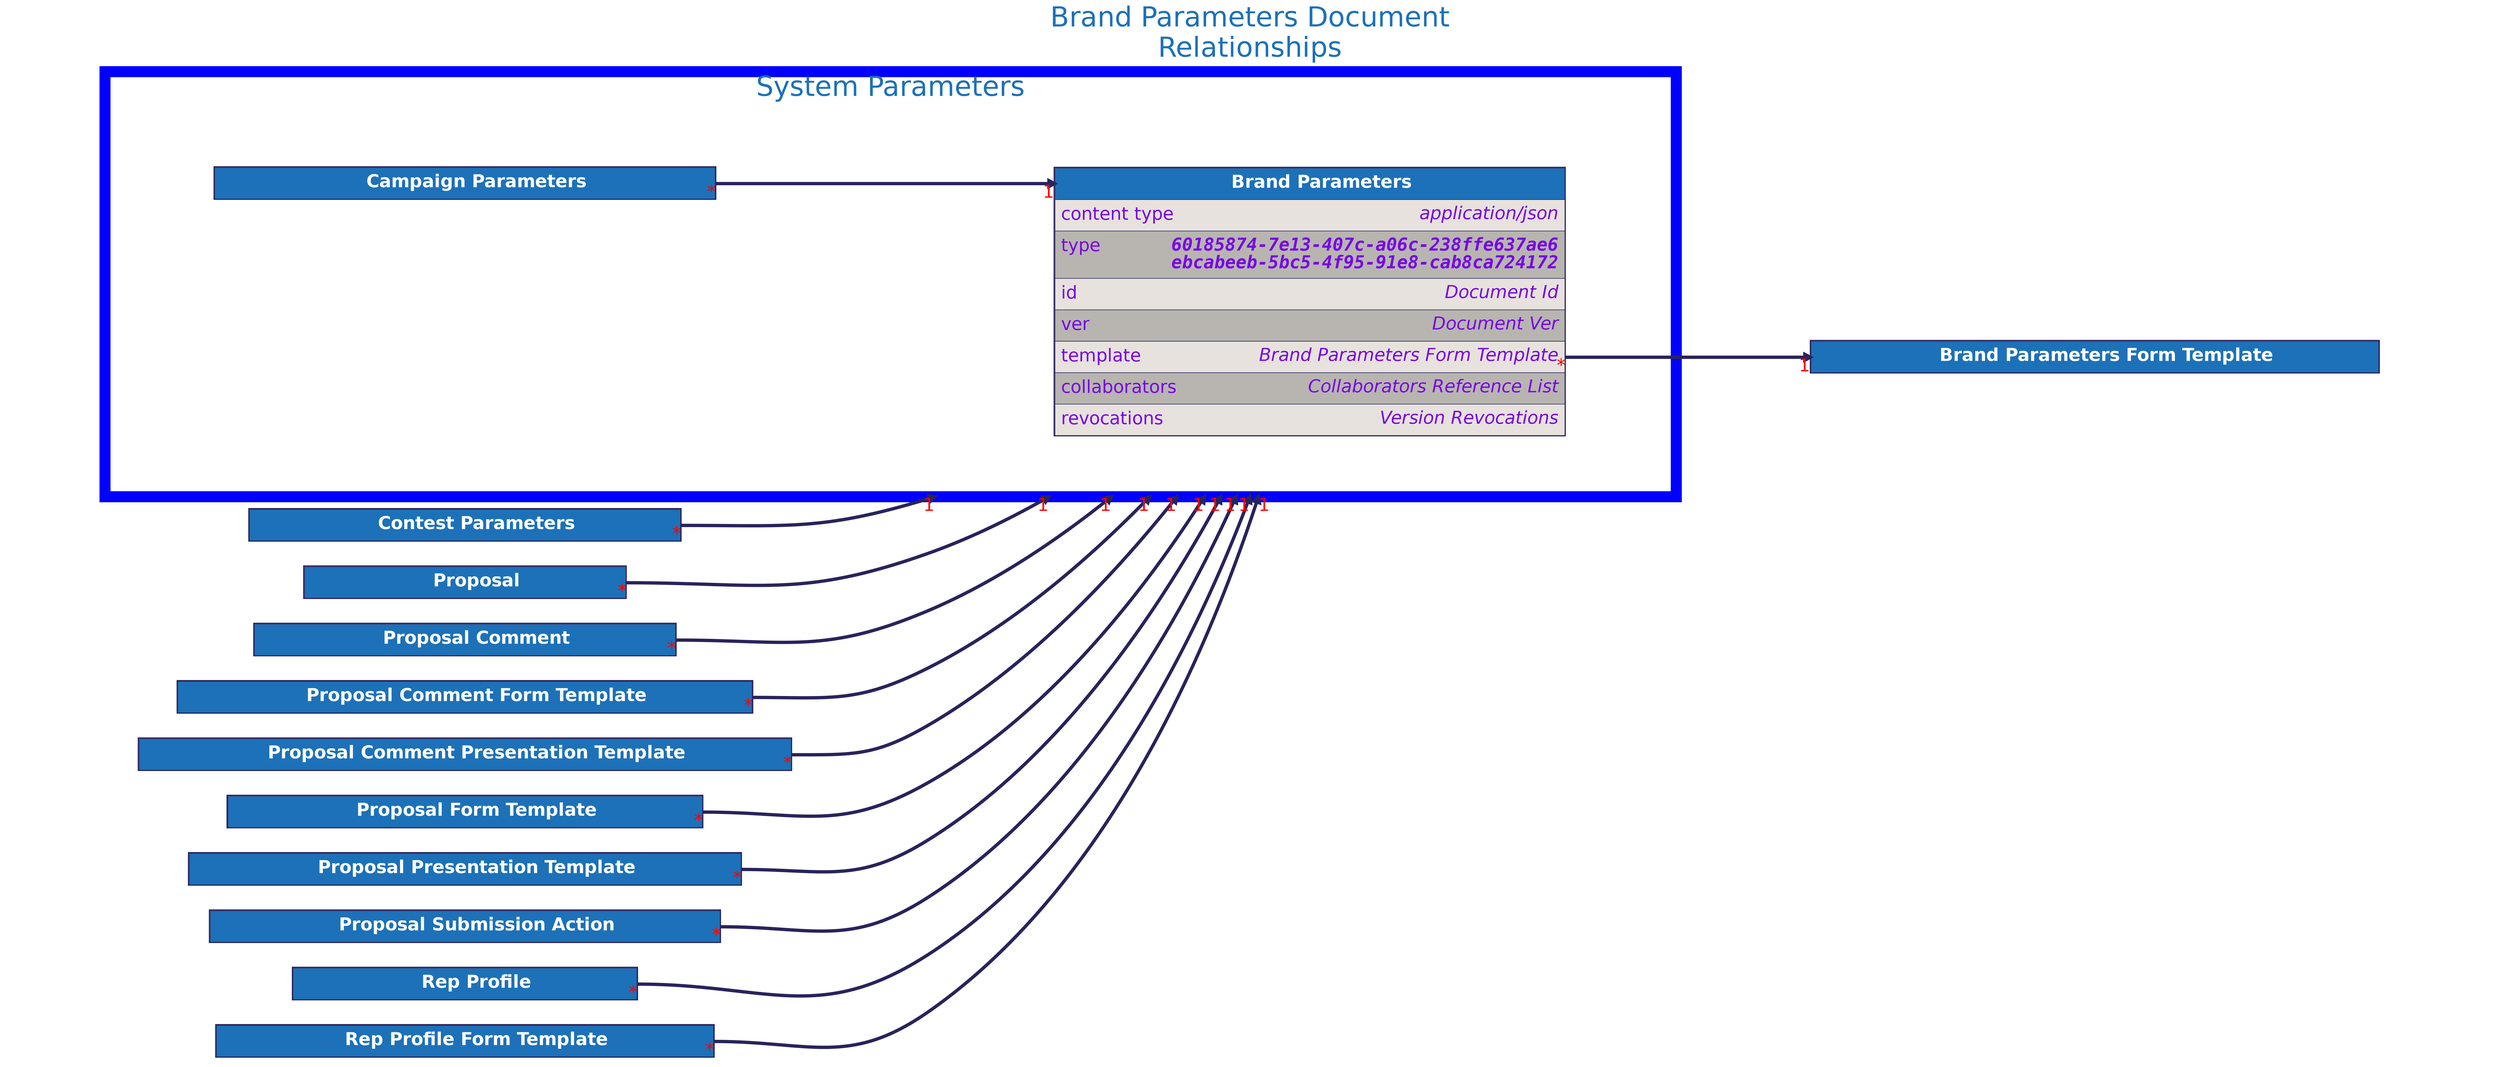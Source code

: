 digraph "Brand Parameters" {
    rankdir="LR"
    graph [fontname="helvetica", fontsize="32", fontcolor="#29235c", bgcolor="white"];
    node [penwidth="0", margin="0", fontname="helvetica", fontsize="32", fontcolor="#29235c"];
    edge [fontname="helvetica", fontsize="32", fontcolor="red", color="#29235c"];

    labelloc="t"
    label="Brand Parameters Document
Relationships"
    fontcolor="#1d71b8"
    fontsize=50
    compound=true



    "Brand Parameters Form Template" [
        id="Brand Parameters Form Template";
        label=<
            <TABLE BORDER="2" COLOR="#29235c" CELLBORDER="1" CELLSPACING="0" CELLPADDING="10">
            <TR>
                <TD PORT="title" BGCOLOR="#1d71b8" HREF="../brand_parameters_form_template/">
                    <FONT COLOR="#ffffff"><B> Brand Parameters Form Template </B></FONT>
                </TD>
            </TR>

            </TABLE>
        >
    ];


    "Contest Parameters" [
        id="Contest Parameters";
        label=<
            <TABLE BORDER="2" COLOR="#29235c" CELLBORDER="1" CELLSPACING="0" CELLPADDING="10">
            <TR>
                <TD PORT="title" BGCOLOR="#1d71b8" HREF="../contest_parameters/">
                    <FONT COLOR="#ffffff"><B> Contest Parameters </B></FONT>
                </TD>
            </TR>

            </TABLE>
        >
    ];


    "Proposal" [
        id="Proposal";
        label=<
            <TABLE BORDER="2" COLOR="#29235c" CELLBORDER="1" CELLSPACING="0" CELLPADDING="10">
            <TR>
                <TD PORT="title" BGCOLOR="#1d71b8" HREF="../proposal/">
                    <FONT COLOR="#ffffff"><B> Proposal </B></FONT>
                </TD>
            </TR>

            </TABLE>
        >
    ];


    "Proposal Comment" [
        id="Proposal Comment";
        label=<
            <TABLE BORDER="2" COLOR="#29235c" CELLBORDER="1" CELLSPACING="0" CELLPADDING="10">
            <TR>
                <TD PORT="title" BGCOLOR="#1d71b8" HREF="../proposal_comment/">
                    <FONT COLOR="#ffffff"><B> Proposal Comment </B></FONT>
                </TD>
            </TR>

            </TABLE>
        >
    ];


    "Proposal Comment Form Template" [
        id="Proposal Comment Form Template";
        label=<
            <TABLE BORDER="2" COLOR="#29235c" CELLBORDER="1" CELLSPACING="0" CELLPADDING="10">
            <TR>
                <TD PORT="title" BGCOLOR="#1d71b8" HREF="../proposal_comment_form_template/">
                    <FONT COLOR="#ffffff"><B> Proposal Comment Form Template </B></FONT>
                </TD>
            </TR>

            </TABLE>
        >
    ];


    "Proposal Comment Presentation Template" [
        id="Proposal Comment Presentation Template";
        label=<
            <TABLE BORDER="2" COLOR="#29235c" CELLBORDER="1" CELLSPACING="0" CELLPADDING="10">
            <TR>
                <TD PORT="title" BGCOLOR="#1d71b8" HREF="../proposal_comment_presentation_template/">
                    <FONT COLOR="#ffffff"><B> Proposal Comment Presentation Template </B></FONT>
                </TD>
            </TR>

            </TABLE>
        >
    ];


    "Proposal Form Template" [
        id="Proposal Form Template";
        label=<
            <TABLE BORDER="2" COLOR="#29235c" CELLBORDER="1" CELLSPACING="0" CELLPADDING="10">
            <TR>
                <TD PORT="title" BGCOLOR="#1d71b8" HREF="../proposal_form_template/">
                    <FONT COLOR="#ffffff"><B> Proposal Form Template </B></FONT>
                </TD>
            </TR>

            </TABLE>
        >
    ];


    "Proposal Presentation Template" [
        id="Proposal Presentation Template";
        label=<
            <TABLE BORDER="2" COLOR="#29235c" CELLBORDER="1" CELLSPACING="0" CELLPADDING="10">
            <TR>
                <TD PORT="title" BGCOLOR="#1d71b8" HREF="../proposal_presentation_template/">
                    <FONT COLOR="#ffffff"><B> Proposal Presentation Template </B></FONT>
                </TD>
            </TR>

            </TABLE>
        >
    ];


    "Proposal Submission Action" [
        id="Proposal Submission Action";
        label=<
            <TABLE BORDER="2" COLOR="#29235c" CELLBORDER="1" CELLSPACING="0" CELLPADDING="10">
            <TR>
                <TD PORT="title" BGCOLOR="#1d71b8" HREF="../proposal_submission_action/">
                    <FONT COLOR="#ffffff"><B> Proposal Submission Action </B></FONT>
                </TD>
            </TR>

            </TABLE>
        >
    ];


    "Rep Profile" [
        id="Rep Profile";
        label=<
            <TABLE BORDER="2" COLOR="#29235c" CELLBORDER="1" CELLSPACING="0" CELLPADDING="10">
            <TR>
                <TD PORT="title" BGCOLOR="#1d71b8" HREF="../rep_profile/">
                    <FONT COLOR="#ffffff"><B> Rep Profile </B></FONT>
                </TD>
            </TR>

            </TABLE>
        >
    ];


    "Rep Profile Form Template" [
        id="Rep Profile Form Template";
        label=<
            <TABLE BORDER="2" COLOR="#29235c" CELLBORDER="1" CELLSPACING="0" CELLPADDING="10">
            <TR>
                <TD PORT="title" BGCOLOR="#1d71b8" HREF="../rep_profile_form_template/">
                    <FONT COLOR="#ffffff"><B> Rep Profile Form Template </B></FONT>
                </TD>
            </TR>

            </TABLE>
        >
    ];


    subgraph cluster_system_parameters {
        label = "System Parameters";
        color=blue
        penwidth=20

        "Brand Parameters" [
            id="Brand Parameters";
            label=<
                <TABLE BORDER="2" COLOR="#29235c" CELLBORDER="1" CELLSPACING="0" CELLPADDING="10">
                <TR>
                    <TD PORT="title" BGCOLOR="#1d71b8" HREF="../brand_parameters/">
                        <FONT COLOR="#ffffff"><B> Brand Parameters </B></FONT>
                    </TD>
                </TR>
                <TR>
                    <TD ALIGN="LEFT" PORT="content type" BGCOLOR="#e7e2dd">
                        <TABLE CELLPADDING="0" CELLSPACING="0" BORDER="0">
                            <TR>
                                <TD ALIGN="LEFT" VALIGN="TOP" WIDTH="200"><FONT COLOR="#7706E5">content type</FONT></TD>
                                <TD ALIGN="RIGHT"><FONT COLOR="#7706E5"><I>application/json</I></FONT></TD>
                            </TR>
                        </TABLE>
                    </TD>
                </TR>
                <TR>
                    <TD ALIGN="LEFT" PORT="type" BGCOLOR="#b8b5b0">
                        <TABLE CELLPADDING="0" CELLSPACING="0" BORDER="0">
                            <TR>
                                <TD ALIGN="LEFT" VALIGN="TOP" WIDTH="200"><FONT COLOR="#7706E5">type</FONT></TD>
                                <TD ALIGN="RIGHT"><FONT FACE="Courier" COLOR="#7706E5"><B><I>60185874-7e13-407c-a06c-238ffe637ae6<BR />ebcabeeb-5bc5-4f95-91e8-cab8ca724172</I></B></FONT></TD>
                            </TR>
                        </TABLE>
                    </TD>
                </TR>
                <TR>
                    <TD ALIGN="LEFT" PORT="id" BGCOLOR="#e7e2dd">
                        <TABLE CELLPADDING="0" CELLSPACING="0" BORDER="0">
                            <TR>
                                <TD ALIGN="LEFT" VALIGN="TOP" WIDTH="200"><FONT COLOR="#7706E5">id</FONT></TD>
                                <TD ALIGN="RIGHT"><FONT COLOR="#7706E5"><I>Document Id</I></FONT></TD>
                            </TR>
                        </TABLE>
                    </TD>
                </TR>
                <TR>
                    <TD ALIGN="LEFT" PORT="ver" BGCOLOR="#b8b5b0">
                        <TABLE CELLPADDING="0" CELLSPACING="0" BORDER="0">
                            <TR>
                                <TD ALIGN="LEFT" VALIGN="TOP" WIDTH="200"><FONT COLOR="#7706E5">ver</FONT></TD>
                                <TD ALIGN="RIGHT"><FONT COLOR="#7706E5"><I>Document Ver</I></FONT></TD>
                            </TR>
                        </TABLE>
                    </TD>
                </TR>
                <TR>
                    <TD ALIGN="LEFT" PORT="template" BGCOLOR="#e7e2dd">
                        <TABLE CELLPADDING="0" CELLSPACING="0" BORDER="0">
                            <TR>
                                <TD ALIGN="LEFT" VALIGN="TOP" WIDTH="200"><FONT COLOR="#7706E5">template</FONT></TD>
                                <TD ALIGN="RIGHT"><FONT COLOR="#7706E5"><I>Brand Parameters Form Template</I></FONT></TD>
                            </TR>
                        </TABLE>
                    </TD>
                </TR>
                <TR>
                    <TD ALIGN="LEFT" PORT="collaborators" BGCOLOR="#b8b5b0">
                        <TABLE CELLPADDING="0" CELLSPACING="0" BORDER="0">
                            <TR>
                                <TD ALIGN="LEFT" VALIGN="TOP" WIDTH="200"><FONT COLOR="#7706E5">collaborators</FONT></TD>
                                <TD ALIGN="RIGHT"><FONT COLOR="#7706E5"><I>Collaborators Reference List</I></FONT></TD>
                            </TR>
                        </TABLE>
                    </TD>
                </TR>
                <TR>
                    <TD ALIGN="LEFT" PORT="revocations" BGCOLOR="#e7e2dd">
                        <TABLE CELLPADDING="0" CELLSPACING="0" BORDER="0">
                            <TR>
                                <TD ALIGN="LEFT" VALIGN="TOP" WIDTH="200"><FONT COLOR="#7706E5">revocations</FONT></TD>
                                <TD ALIGN="RIGHT"><FONT COLOR="#7706E5"><I>Version Revocations</I></FONT></TD>
                            </TR>
                        </TABLE>
                    </TD>
                </TR>

                </TABLE>
            >
        ];


        "Campaign Parameters" [
            id="Campaign Parameters";
            label=<
                <TABLE BORDER="2" COLOR="#29235c" CELLBORDER="1" CELLSPACING="0" CELLPADDING="10">
                <TR>
                    <TD PORT="title" BGCOLOR="#1d71b8" HREF="../campaign_parameters/">
                        <FONT COLOR="#ffffff"><B> Campaign Parameters </B></FONT>
                    </TD>
                </TR>

                </TABLE>
            >
        ];

    }

    "Brand Parameters":"template":e -> "Brand Parameters Form Template":"title":w [dir=forward, penwidth=6, color="#29235c", headlabel="1", taillabel="*"]
    "Campaign Parameters":"title":e -> "Brand Parameters":"title":w [dir=forward, penwidth=6, color="#29235c", headlabel="1", taillabel="*"]
    "Contest Parameters":"title":e -> "Brand Parameters" [dir=forward, penwidth=6, color="#29235c", headlabel="1", taillabel="*", lhead="cluster_system_parameters"]
    "Proposal":"title":e -> "Brand Parameters" [dir=forward, penwidth=6, color="#29235c", headlabel="1", taillabel="*", lhead="cluster_system_parameters"]
    "Proposal Comment":"title":e -> "Brand Parameters" [dir=forward, penwidth=6, color="#29235c", headlabel="1", taillabel="*", lhead="cluster_system_parameters"]
    "Proposal Comment Form Template":"title":e -> "Brand Parameters" [dir=forward, penwidth=6, color="#29235c", headlabel="1", taillabel="*", lhead="cluster_system_parameters"]
    "Proposal Comment Presentation Template":"title":e -> "Brand Parameters" [dir=forward, penwidth=6, color="#29235c", headlabel="1", taillabel="*", lhead="cluster_system_parameters"]
    "Proposal Form Template":"title":e -> "Brand Parameters" [dir=forward, penwidth=6, color="#29235c", headlabel="1", taillabel="*", lhead="cluster_system_parameters"]
    "Proposal Presentation Template":"title":e -> "Brand Parameters" [dir=forward, penwidth=6, color="#29235c", headlabel="1", taillabel="*", lhead="cluster_system_parameters"]
    "Proposal Submission Action":"title":e -> "Brand Parameters" [dir=forward, penwidth=6, color="#29235c", headlabel="1", taillabel="*", lhead="cluster_system_parameters"]
    "Rep Profile":"title":e -> "Brand Parameters" [dir=forward, penwidth=6, color="#29235c", headlabel="1", taillabel="*", lhead="cluster_system_parameters"]
    "Rep Profile Form Template":"title":e -> "Brand Parameters" [dir=forward, penwidth=6, color="#29235c", headlabel="1", taillabel="*", lhead="cluster_system_parameters"]
}
